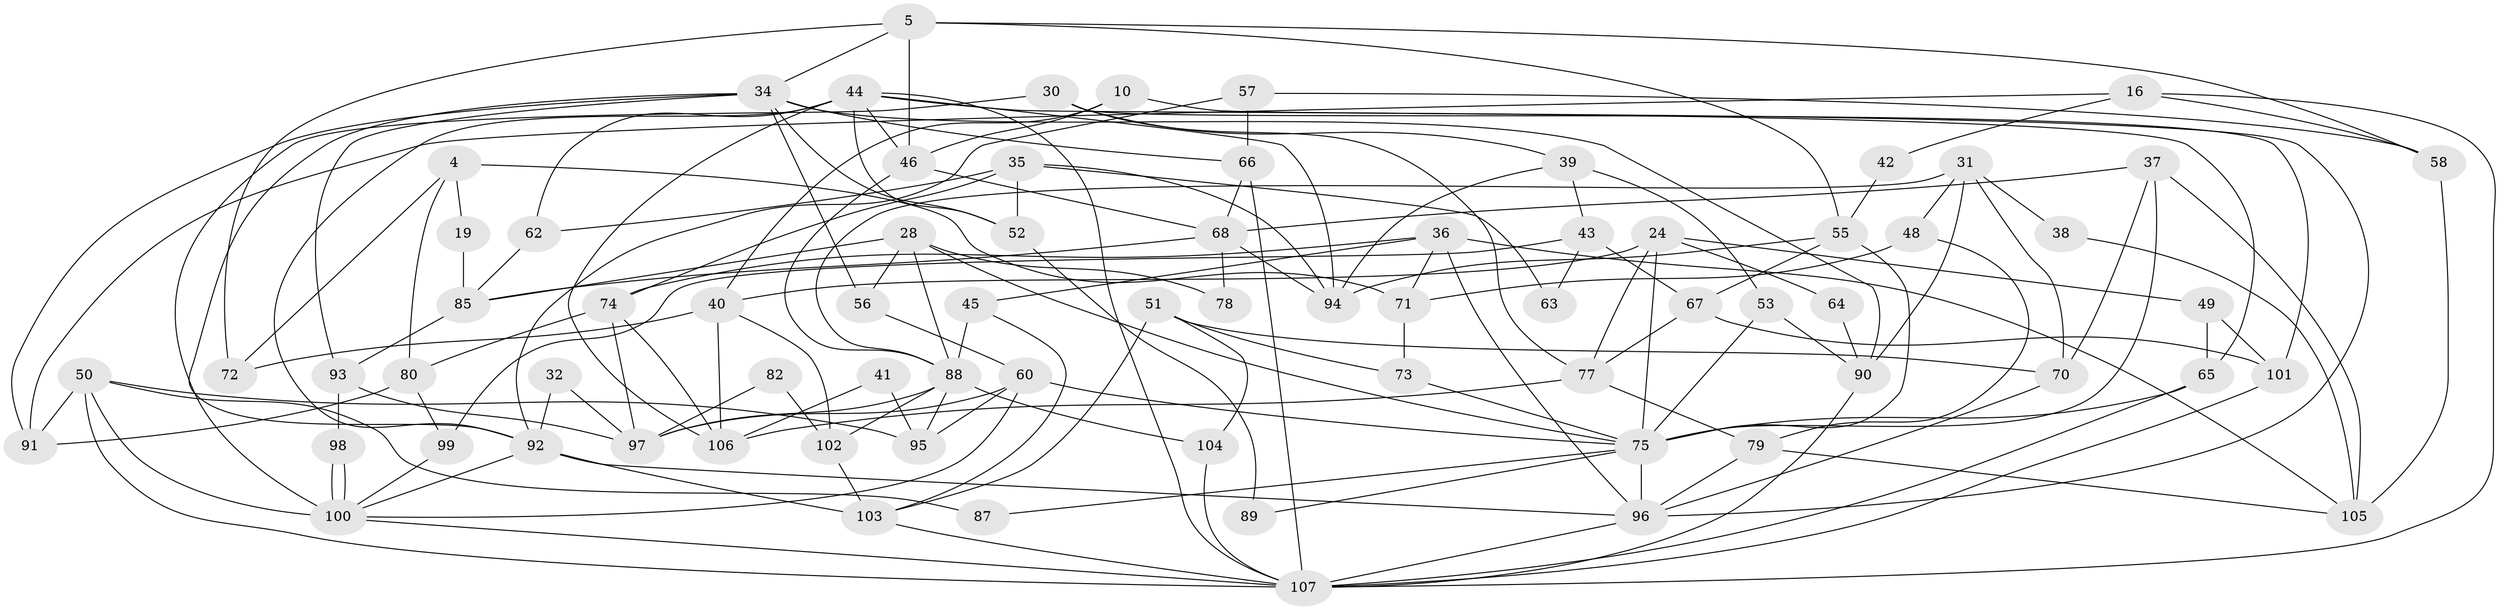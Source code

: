 // original degree distribution, {4: 0.32710280373831774, 5: 0.2523364485981308, 2: 0.12149532710280374, 3: 0.21495327102803738, 7: 0.018691588785046728, 6: 0.056074766355140186, 8: 0.009345794392523364}
// Generated by graph-tools (version 1.1) at 2025/52/03/04/25 21:52:35]
// undirected, 74 vertices, 160 edges
graph export_dot {
graph [start="1"]
  node [color=gray90,style=filled];
  4;
  5;
  10;
  16;
  19;
  24;
  28 [super="+8"];
  30;
  31;
  32;
  34 [super="+12"];
  35;
  36;
  37;
  38;
  39;
  40 [super="+33"];
  41;
  42;
  43;
  44 [super="+26"];
  45;
  46;
  48;
  49;
  50 [super="+47"];
  51;
  52;
  53;
  55;
  56;
  57;
  58;
  60 [super="+13+17"];
  62;
  63;
  64;
  65;
  66 [super="+23"];
  67;
  68;
  70;
  71;
  72;
  73;
  74 [super="+18"];
  75 [super="+20"];
  77;
  78;
  79;
  80 [super="+27"];
  82;
  85 [super="+54"];
  87;
  88 [super="+7"];
  89;
  90 [super="+69"];
  91 [super="+84"];
  92 [super="+86"];
  93;
  94;
  95;
  96 [super="+59+25+11"];
  97;
  98;
  99;
  100 [super="+2+76"];
  101;
  102;
  103 [super="+83"];
  104;
  105 [super="+22"];
  106 [super="+15"];
  107 [super="+14+61+81"];
  4 -- 72;
  4 -- 19;
  4 -- 71;
  4 -- 80 [weight=2];
  5 -- 46;
  5 -- 55;
  5 -- 34;
  5 -- 58;
  5 -- 72;
  10 -- 40;
  10 -- 46;
  10 -- 96;
  16 -- 58;
  16 -- 42;
  16 -- 91;
  16 -- 107;
  19 -- 85;
  24 -- 49;
  24 -- 75;
  24 -- 40;
  24 -- 64;
  24 -- 77;
  28 -- 56;
  28 -- 78;
  28 -- 88;
  28 -- 75;
  28 -- 85;
  30 -- 77;
  30 -- 39;
  30 -- 100 [weight=2];
  30 -- 101;
  31 -- 90 [weight=2];
  31 -- 70;
  31 -- 38;
  31 -- 48;
  31 -- 88;
  32 -- 97;
  32 -- 92;
  34 -- 90;
  34 -- 91;
  34 -- 66;
  34 -- 52;
  34 -- 56;
  34 -- 93;
  34 -- 92;
  35 -- 94;
  35 -- 62;
  35 -- 52;
  35 -- 63;
  35 -- 74;
  36 -- 71;
  36 -- 74;
  36 -- 45;
  36 -- 96;
  36 -- 105;
  37 -- 70;
  37 -- 68;
  37 -- 75 [weight=2];
  37 -- 105;
  38 -- 105;
  39 -- 53;
  39 -- 43;
  39 -- 94;
  40 -- 102 [weight=2];
  40 -- 106;
  40 -- 72;
  41 -- 95;
  41 -- 106;
  42 -- 55;
  43 -- 67;
  43 -- 63;
  43 -- 99;
  44 -- 52;
  44 -- 62;
  44 -- 107;
  44 -- 65;
  44 -- 94;
  44 -- 106;
  44 -- 46;
  44 -- 92;
  45 -- 103;
  45 -- 88;
  46 -- 68;
  46 -- 88;
  48 -- 79;
  48 -- 71;
  49 -- 65;
  49 -- 101;
  50 -- 95;
  50 -- 107 [weight=2];
  50 -- 91 [weight=2];
  50 -- 87;
  50 -- 100;
  51 -- 73;
  51 -- 70;
  51 -- 103;
  51 -- 104;
  52 -- 89;
  53 -- 75 [weight=2];
  53 -- 90;
  55 -- 94;
  55 -- 75;
  55 -- 67;
  56 -- 60;
  57 -- 66;
  57 -- 58;
  57 -- 92;
  58 -- 105 [weight=2];
  60 -- 95;
  60 -- 75 [weight=2];
  60 -- 97;
  60 -- 100;
  62 -- 85;
  64 -- 90;
  65 -- 107;
  65 -- 75 [weight=2];
  66 -- 107 [weight=2];
  66 -- 68;
  67 -- 101;
  67 -- 77;
  68 -- 94;
  68 -- 78;
  68 -- 85;
  70 -- 96 [weight=2];
  71 -- 73;
  73 -- 75;
  74 -- 80;
  74 -- 97;
  74 -- 106;
  75 -- 89;
  75 -- 96 [weight=3];
  75 -- 87;
  77 -- 79;
  77 -- 106;
  79 -- 105;
  79 -- 96;
  80 -- 91;
  80 -- 99;
  82 -- 102;
  82 -- 97;
  85 -- 93 [weight=2];
  88 -- 97;
  88 -- 102;
  88 -- 104;
  88 -- 95;
  90 -- 107;
  92 -- 96;
  92 -- 103 [weight=2];
  92 -- 100;
  93 -- 98;
  93 -- 97;
  96 -- 107 [weight=3];
  98 -- 100 [weight=2];
  98 -- 100;
  99 -- 100;
  100 -- 107;
  101 -- 107;
  102 -- 103;
  103 -- 107;
  104 -- 107;
}
